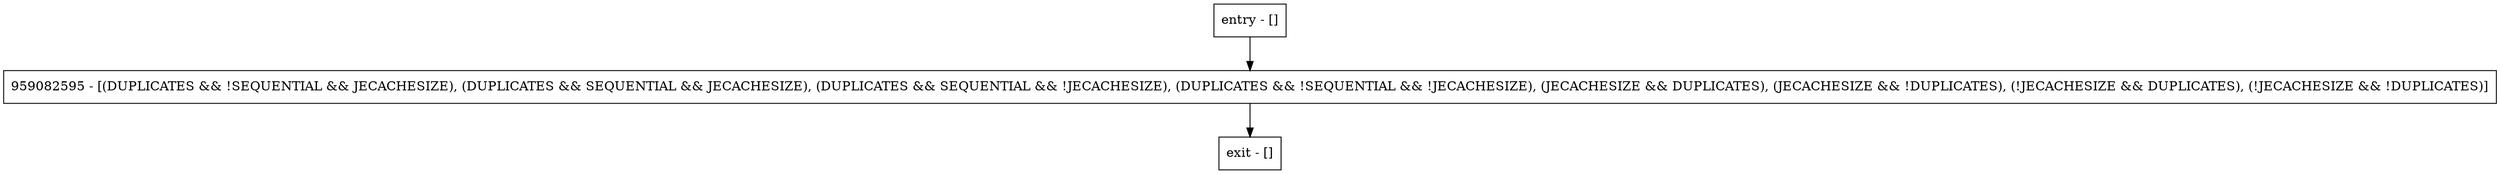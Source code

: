 digraph setData {
node [shape=record];
entry [label="entry - []"];
exit [label="exit - []"];
959082595 [label="959082595 - [(DUPLICATES && !SEQUENTIAL && JECACHESIZE), (DUPLICATES && SEQUENTIAL && JECACHESIZE), (DUPLICATES && SEQUENTIAL && !JECACHESIZE), (DUPLICATES && !SEQUENTIAL && !JECACHESIZE), (JECACHESIZE && DUPLICATES), (JECACHESIZE && !DUPLICATES), (!JECACHESIZE && DUPLICATES), (!JECACHESIZE && !DUPLICATES)]"];
entry;
exit;
entry -> 959082595;
959082595 -> exit;
}
